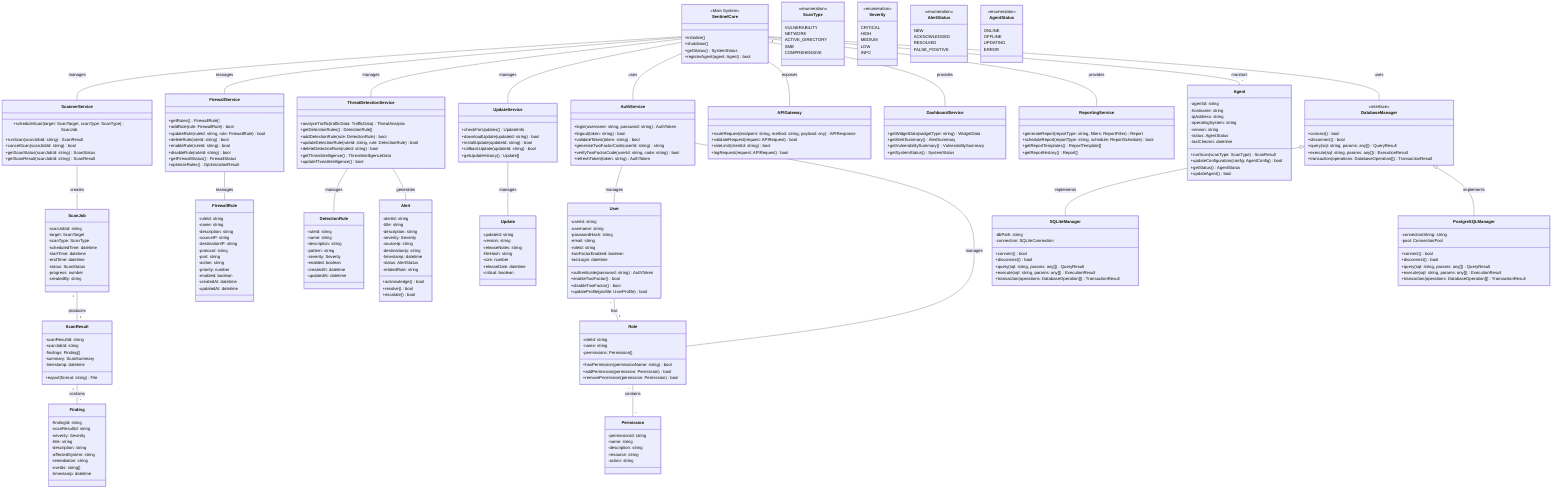 classDiagram
    %% Core System Components
    class SentinelCore {
        <<Main System>>
        +initialize()
        +shutdown()
        +getStatus() SystemStatus
        +registerAgent(agent: Agent) bool
    }

    %% User & Authentication
    class User {
        -userId: string
        -username: string
        -passwordHash: string
        -email: string
        -roleId: string
        -twoFactorEnabled: boolean
        -lastLogin: datetime
        +authenticate(password: string) AuthToken
        +enableTwoFactor() bool
        +disableTwoFactor() bool
        +updateProfile(profile: UserProfile) bool
    }

    class Role {
        -roleId: string
        -name: string
        -permissions: Permission[]
        +hasPermission(permissionName: string) bool
        +addPermission(permission: Permission) bool
        +removePermission(permission: Permission) bool
    }

    class Permission {
        -permissionId: string
        -name: string
        -description: string
        -resource: string
        -action: string
    }

    class AuthService {
        +login(username: string, password: string) AuthToken
        +logout(token: string) bool
        +validateToken(token: string) bool
        +generateTwoFactorCode(userId: string) string
        +verifyTwoFactorCode(userId: string, code: string) bool
        +refreshToken(token: string) AuthToken
    }

    %% Scanning Components
    class ScannerService {
        +scheduleScan(target: ScanTarget, scanType: ScanType) ScanJob
        +runScan(scanJobId: string) ScanResult
        +cancelScan(scanJobId: string) bool
        +getScanStatus(scanJobId: string) ScanStatus
        +getScanResult(scanJobId: string) ScanResult
    }

    class ScanJob {
        -scanJobId: string
        -target: ScanTarget
        -scanType: ScanType
        -scheduledTime: datetime
        -startTime: datetime
        -endTime: datetime
        -status: ScanStatus
        -progress: number
        -createdBy: string
    }

    class ScanType {
        <<enumeration>>
        VULNERABILITY
        NETWORK
        ACTIVE_DIRECTORY
        SMB
        COMPREHENSIVE
    }

    class ScanResult {
        -scanResultId: string
        -scanJobId: string
        -findings: Finding[]
        -summary: ScanSummary
        -timestamp: datetime
        +export(format: string) File
    }

    class Finding {
        -findingId: string
        -scanResultId: string
        -severity: Severity
        -title: string
        -description: string
        -affectedSystem: string
        -remediation: string
        -cveIds: string[]
        -timestamp: datetime
    }

    class Severity {
        <<enumeration>>
        CRITICAL
        HIGH
        MEDIUM
        LOW
        INFO
    }

    %% Firewall Components
    class FirewallService {
        +getRules() FirewallRule[]
        +addRule(rule: FirewallRule) bool
        +updateRule(ruleId: string, rule: FirewallRule) bool
        +deleteRule(ruleId: string) bool
        +enableRule(ruleId: string) bool
        +disableRule(ruleId: string) bool
        +getFirewallStatus() FirewallStatus
        +optimizeRules() OptimizationResult
    }

    class FirewallRule {
        -ruleId: string
        -name: string
        -description: string
        -sourceIP: string
        -destinationIP: string
        -protocol: string
        -port: string
        -action: string
        -priority: number
        -enabled: boolean
        -createdAt: datetime
        -updatedAt: datetime
    }

    %% Threat Detection
    class ThreatDetectionService {
        +analyzeTraffic(trafficData: TrafficData) ThreatAnalysis
        +getDetectionRules() DetectionRule[]
        +addDetectionRule(rule: DetectionRule) bool
        +updateDetectionRule(ruleId: string, rule: DetectionRule) bool
        +deleteDetectionRule(ruleId: string) bool
        +getThreatIntelligence() ThreatIntelligenceData
        +updateThreatIntelligence() bool
    }

    class DetectionRule {
        -ruleId: string
        -name: string
        -description: string
        -pattern: string
        -severity: Severity
        -enabled: boolean
        -createdAt: datetime
        -updatedAt: datetime
    }

    class Alert {
        -alertId: string
        -title: string
        -description: string
        -severity: Severity
        -sourceIp: string
        -destinationIp: string
        -timestamp: datetime
        -status: AlertStatus
        -relatedRule: string
        +acknowledge() bool
        +resolve() bool
        +escalate() bool
    }

    class AlertStatus {
        <<enumeration>>
        NEW
        ACKNOWLEDGED
        RESOLVED
        FALSE_POSITIVE
    }

    %% Agent Components
    class Agent {
        -agentId: string
        -hostname: string
        -ipAddress: string
        -operatingSystem: string
        -version: string
        -status: AgentStatus
        -lastCheckin: datetime
        +runScan(scanType: ScanType) ScanResult
        +updateConfiguration(config: AgentConfig) bool
        +getStatus() AgentStatus
        +updateAgent() bool
    }

    class AgentStatus {
        <<enumeration>>
        ONLINE
        OFFLINE
        UPDATING
        ERROR
    }

    %% Update Service
    class UpdateService {
        +checkForUpdates() UpdateInfo
        +downloadUpdate(updateId: string) bool
        +installUpdate(updateId: string) bool
        +rollbackUpdate(updateId: string) bool
        +getUpdateHistory() Update[]
    }

    class Update {
        -updateId: string
        -version: string
        -releaseNotes: string
        -fileHash: string
        -size: number
        -releaseDate: datetime
        -critical: boolean
    }

    %% Dashboard & Reporting
    class DashboardService {
        +getWidgetData(widgetType: string) WidgetData
        +getAlertSummary() AlertSummary
        +getVulnerabilitySummary() VulnerabilitySummary
        +getSystemStatus() SystemStatus
    }

    class ReportingService {
        +generateReport(reportType: string, filters: ReportFilter) Report
        +scheduleReport(reportType: string, schedule: ReportSchedule) bool
        +getReportTemplates() ReportTemplate[]
        +getReportHistory() Report[]
    }

    %% API Gateway
    class APIGateway {
        +routeRequest(endpoint: string, method: string, payload: any) APIResponse
        +validateRequest(request: APIRequest) bool
        +rateLimit(clientId: string) bool
        +logRequest(request: APIRequest) bool
    }

    %% Database Managers
    class DatabaseManager {
        <<interface>>
        +connect() bool
        +disconnect() bool
        +query(sql: string, params: any[]) QueryResult
        +execute(sql: string, params: any[]) ExecutionResult
        +transaction(operations: DatabaseOperation[]) TransactionResult
    }

    class SQLiteManager {
        -dbPath: string
        -connection: SQLiteConnection
        +connect() bool
        +disconnect() bool
        +query(sql: string, params: any[]) QueryResult
        +execute(sql: string, params: any[]) ExecutionResult
        +transaction(operations: DatabaseOperation[]) TransactionResult
    }

    class PostgreSQLManager {
        -connectionString: string
        -pool: ConnectionPool
        +connect() bool
        +disconnect() bool
        +query(sql: string, params: any[]) QueryResult
        +execute(sql: string, params: any[]) ExecutionResult
        +transaction(operations: DatabaseOperation[]) TransactionResult
    }

    %% Relationships
    SentinelCore -- ScannerService : manages
    SentinelCore -- FirewallService : manages
    SentinelCore -- ThreatDetectionService : manages
    SentinelCore -- UpdateService : manages
    SentinelCore -- AuthService : uses
    SentinelCore -- APIGateway : exposes
    SentinelCore -- DashboardService : provides
    SentinelCore -- ReportingService : provides
    
    User "*" -- "1" Role : has
    Role "*" -- "*" Permission : contains
    AuthService -- User : manages
    AuthService -- Role : manages
    
    ScannerService -- ScanJob : creates
    ScanJob "1" -- "1" ScanResult : produces
    ScanResult "1" -- "*" Finding : contains
    
    FirewallService -- FirewallRule : manages
    
    ThreatDetectionService -- DetectionRule : manages
    ThreatDetectionService -- Alert : generates
    
    SentinelCore "1" -- "*" Agent : monitors
    
    UpdateService -- Update : manages
    
    DatabaseManager <|-- SQLiteManager : implements
    DatabaseManager <|-- PostgreSQLManager : implements
    
    SentinelCore -- DatabaseManager : uses